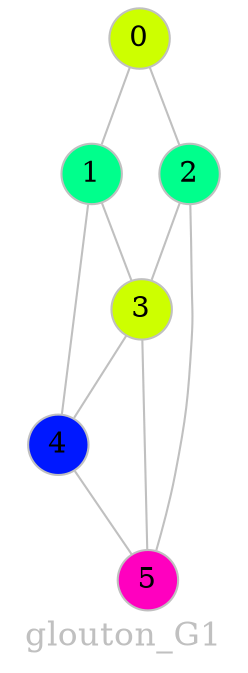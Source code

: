graph glouton_G1 {
	graph [bgcolor="#ffffff00" fontcolor=grey fontsize=16 label=glouton_G1 overlap=false]
	node [color=grey fixedsize=true fontsize=14 shape=circle style=filled width=0.4]
	edge [arrowsize=0.7 color=grey fontcolor=grey fontsize=12]
	node [fillcolor="#cdff00"]
	0
	node [fillcolor="#00ff8c"]
	1
	node [fillcolor="#00ff8c"]
	2
	node [fillcolor="#cdff00"]
	3
	node [fillcolor="#0018ff"]
	4
	node [fillcolor="#ff00bf"]
	5
	0 -- 1
	0 -- 2
	1 -- 3
	1 -- 4
	2 -- 3
	2 -- 5
	3 -- 4
	3 -- 5
	4 -- 5
}
